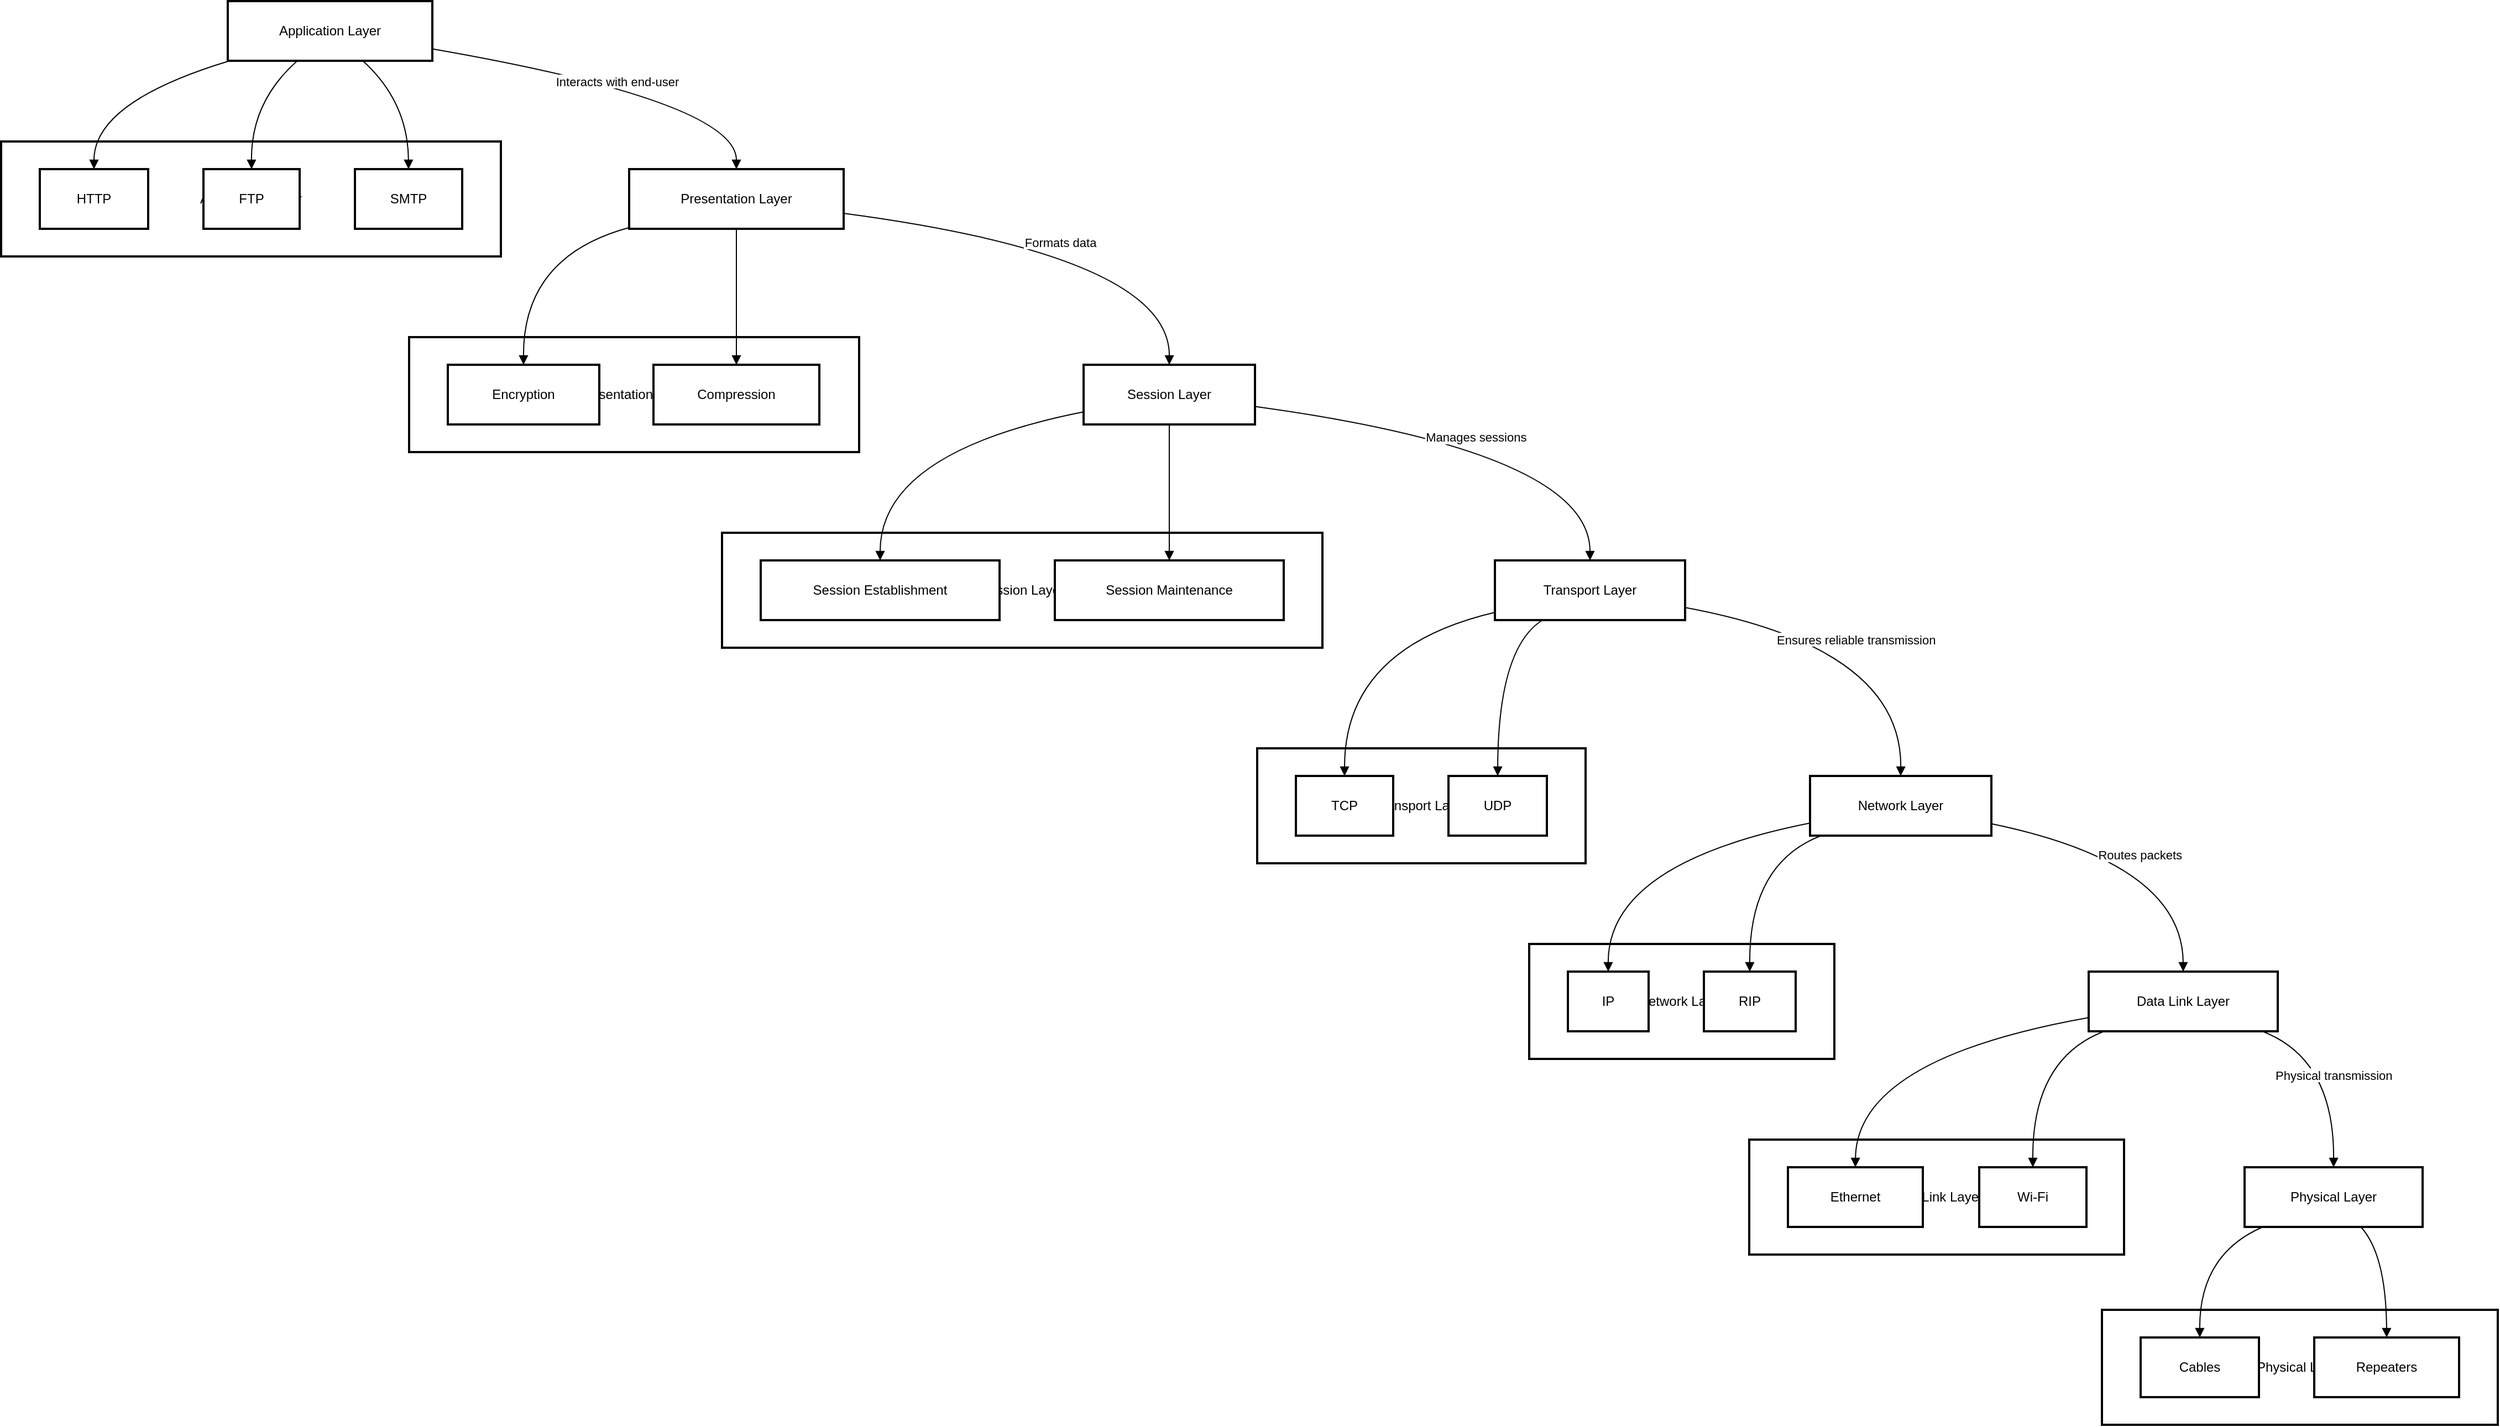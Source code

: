 <mxfile version="28.2.3">
  <diagram name="Page-1" id="ZgYYY9OHjk3PjCL5CJHH">
    <mxGraphModel>
      <root>
        <mxCell id="0" />
        <mxCell id="1" parent="0" />
        <mxCell id="2" value="Physical Layer" style="whiteSpace=wrap;strokeWidth=2;" vertex="1" parent="1">
          <mxGeometry x="1908" y="1192" width="358" height="104" as="geometry" />
        </mxCell>
        <mxCell id="3" value="Data Link Layer" style="whiteSpace=wrap;strokeWidth=2;" vertex="1" parent="1">
          <mxGeometry x="1589" y="1038" width="339" height="104" as="geometry" />
        </mxCell>
        <mxCell id="4" value="Network Layer" style="whiteSpace=wrap;strokeWidth=2;" vertex="1" parent="1">
          <mxGeometry x="1390" y="861" width="276" height="104" as="geometry" />
        </mxCell>
        <mxCell id="5" value="Transport Layer" style="whiteSpace=wrap;strokeWidth=2;" vertex="1" parent="1">
          <mxGeometry x="1144" y="684" width="297" height="104" as="geometry" />
        </mxCell>
        <mxCell id="6" value="Session Layer" style="whiteSpace=wrap;strokeWidth=2;" vertex="1" parent="1">
          <mxGeometry x="660" y="489" width="543" height="104" as="geometry" />
        </mxCell>
        <mxCell id="7" value="Presentation Layer" style="whiteSpace=wrap;strokeWidth=2;" vertex="1" parent="1">
          <mxGeometry x="377" y="312" width="407" height="104" as="geometry" />
        </mxCell>
        <mxCell id="8" value="Application Layer" style="whiteSpace=wrap;strokeWidth=2;" vertex="1" parent="1">
          <mxGeometry x="8" y="135" width="452" height="104" as="geometry" />
        </mxCell>
        <mxCell id="9" value="Application Layer" style="whiteSpace=wrap;strokeWidth=2;" vertex="1" parent="1">
          <mxGeometry x="213" y="8" width="185" height="54" as="geometry" />
        </mxCell>
        <mxCell id="10" value="Presentation Layer" style="whiteSpace=wrap;strokeWidth=2;" vertex="1" parent="1">
          <mxGeometry x="576" y="160" width="194" height="54" as="geometry" />
        </mxCell>
        <mxCell id="11" value="Session Layer" style="whiteSpace=wrap;strokeWidth=2;" vertex="1" parent="1">
          <mxGeometry x="987" y="337" width="155" height="54" as="geometry" />
        </mxCell>
        <mxCell id="12" value="Transport Layer" style="whiteSpace=wrap;strokeWidth=2;" vertex="1" parent="1">
          <mxGeometry x="1359" y="514" width="172" height="54" as="geometry" />
        </mxCell>
        <mxCell id="13" value="Network Layer" style="whiteSpace=wrap;strokeWidth=2;" vertex="1" parent="1">
          <mxGeometry x="1644" y="709" width="164" height="54" as="geometry" />
        </mxCell>
        <mxCell id="14" value="Data Link Layer" style="whiteSpace=wrap;strokeWidth=2;" vertex="1" parent="1">
          <mxGeometry x="1896" y="886" width="171" height="54" as="geometry" />
        </mxCell>
        <mxCell id="15" value="Physical Layer" style="whiteSpace=wrap;strokeWidth=2;" vertex="1" parent="1">
          <mxGeometry x="2037" y="1063" width="161" height="54" as="geometry" />
        </mxCell>
        <mxCell id="16" value="HTTP" style="whiteSpace=wrap;strokeWidth=2;" vertex="1" parent="1">
          <mxGeometry x="43" y="160" width="98" height="54" as="geometry" />
        </mxCell>
        <mxCell id="17" value="FTP" style="whiteSpace=wrap;strokeWidth=2;" vertex="1" parent="1">
          <mxGeometry x="191" y="160" width="87" height="54" as="geometry" />
        </mxCell>
        <mxCell id="18" value="SMTP" style="whiteSpace=wrap;strokeWidth=2;" vertex="1" parent="1">
          <mxGeometry x="328" y="160" width="97" height="54" as="geometry" />
        </mxCell>
        <mxCell id="19" value="Encryption" style="whiteSpace=wrap;strokeWidth=2;" vertex="1" parent="1">
          <mxGeometry x="412" y="337" width="137" height="54" as="geometry" />
        </mxCell>
        <mxCell id="20" value="Compression" style="whiteSpace=wrap;strokeWidth=2;" vertex="1" parent="1">
          <mxGeometry x="598" y="337" width="150" height="54" as="geometry" />
        </mxCell>
        <mxCell id="21" value="Session Establishment" style="whiteSpace=wrap;strokeWidth=2;" vertex="1" parent="1">
          <mxGeometry x="695" y="514" width="216" height="54" as="geometry" />
        </mxCell>
        <mxCell id="22" value="Session Maintenance" style="whiteSpace=wrap;strokeWidth=2;" vertex="1" parent="1">
          <mxGeometry x="961" y="514" width="207" height="54" as="geometry" />
        </mxCell>
        <mxCell id="23" value="TCP" style="whiteSpace=wrap;strokeWidth=2;" vertex="1" parent="1">
          <mxGeometry x="1179" y="709" width="88" height="54" as="geometry" />
        </mxCell>
        <mxCell id="24" value="UDP" style="whiteSpace=wrap;strokeWidth=2;" vertex="1" parent="1">
          <mxGeometry x="1317" y="709" width="89" height="54" as="geometry" />
        </mxCell>
        <mxCell id="25" value="IP" style="whiteSpace=wrap;strokeWidth=2;" vertex="1" parent="1">
          <mxGeometry x="1425" y="886" width="73" height="54" as="geometry" />
        </mxCell>
        <mxCell id="26" value="RIP" style="whiteSpace=wrap;strokeWidth=2;" vertex="1" parent="1">
          <mxGeometry x="1548" y="886" width="83" height="54" as="geometry" />
        </mxCell>
        <mxCell id="27" value="Ethernet" style="whiteSpace=wrap;strokeWidth=2;" vertex="1" parent="1">
          <mxGeometry x="1624" y="1063" width="122" height="54" as="geometry" />
        </mxCell>
        <mxCell id="28" value="Wi-Fi" style="whiteSpace=wrap;strokeWidth=2;" vertex="1" parent="1">
          <mxGeometry x="1797" y="1063" width="97" height="54" as="geometry" />
        </mxCell>
        <mxCell id="29" value="Cables" style="whiteSpace=wrap;strokeWidth=2;" vertex="1" parent="1">
          <mxGeometry x="1943" y="1217" width="107" height="54" as="geometry" />
        </mxCell>
        <mxCell id="30" value="Repeaters" style="whiteSpace=wrap;strokeWidth=2;" vertex="1" parent="1">
          <mxGeometry x="2100" y="1217" width="131" height="54" as="geometry" />
        </mxCell>
        <mxCell id="31" value="Interacts with end-user" style="curved=1;startArrow=none;endArrow=block;exitX=1;exitY=0.8;entryX=0.5;entryY=0;" edge="1" parent="1" source="9" target="10">
          <mxGeometry relative="1" as="geometry">
            <Array as="points">
              <mxPoint x="673" y="99" />
            </Array>
          </mxGeometry>
        </mxCell>
        <mxCell id="32" value="Formats data" style="curved=1;startArrow=none;endArrow=block;exitX=1;exitY=0.74;entryX=0.5;entryY=0;" edge="1" parent="1" source="10" target="11">
          <mxGeometry relative="1" as="geometry">
            <Array as="points">
              <mxPoint x="1065" y="239" />
            </Array>
          </mxGeometry>
        </mxCell>
        <mxCell id="33" value="Manages sessions" style="curved=1;startArrow=none;endArrow=block;exitX=1;exitY=0.7;entryX=0.5;entryY=0;" edge="1" parent="1" source="11" target="12">
          <mxGeometry relative="1" as="geometry">
            <Array as="points">
              <mxPoint x="1445" y="416" />
            </Array>
          </mxGeometry>
        </mxCell>
        <mxCell id="34" value="Ensures reliable transmission" style="curved=1;startArrow=none;endArrow=block;exitX=1;exitY=0.79;entryX=0.5;entryY=-0.01;" edge="1" parent="1" source="12" target="13">
          <mxGeometry relative="1" as="geometry">
            <Array as="points">
              <mxPoint x="1727" y="593" />
            </Array>
          </mxGeometry>
        </mxCell>
        <mxCell id="35" value="Routes packets" style="curved=1;startArrow=none;endArrow=block;exitX=1;exitY=0.8;entryX=0.5;entryY=-0.01;" edge="1" parent="1" source="13" target="14">
          <mxGeometry relative="1" as="geometry">
            <Array as="points">
              <mxPoint x="1981" y="788" />
            </Array>
          </mxGeometry>
        </mxCell>
        <mxCell id="36" value="Physical transmission" style="curved=1;startArrow=none;endArrow=block;exitX=0.91;exitY=0.99;entryX=0.5;entryY=-0.01;" edge="1" parent="1" source="14" target="15">
          <mxGeometry relative="1" as="geometry">
            <Array as="points">
              <mxPoint x="2118" y="965" />
            </Array>
          </mxGeometry>
        </mxCell>
        <mxCell id="37" value="" style="curved=1;startArrow=none;endArrow=block;exitX=0.01;exitY=1;entryX=0.5;entryY=0;" edge="1" parent="1" source="9" target="16">
          <mxGeometry relative="1" as="geometry">
            <Array as="points">
              <mxPoint x="92" y="99" />
            </Array>
          </mxGeometry>
        </mxCell>
        <mxCell id="38" value="" style="curved=1;startArrow=none;endArrow=block;exitX=0.34;exitY=1;entryX=0.5;entryY=0;" edge="1" parent="1" source="9" target="17">
          <mxGeometry relative="1" as="geometry">
            <Array as="points">
              <mxPoint x="234" y="99" />
            </Array>
          </mxGeometry>
        </mxCell>
        <mxCell id="39" value="" style="curved=1;startArrow=none;endArrow=block;exitX=0.66;exitY=1;entryX=0.5;entryY=0;" edge="1" parent="1" source="9" target="18">
          <mxGeometry relative="1" as="geometry">
            <Array as="points">
              <mxPoint x="376" y="99" />
            </Array>
          </mxGeometry>
        </mxCell>
        <mxCell id="40" value="" style="curved=1;startArrow=none;endArrow=block;exitX=0;exitY=0.98;entryX=0.5;entryY=0;" edge="1" parent="1" source="10" target="19">
          <mxGeometry relative="1" as="geometry">
            <Array as="points">
              <mxPoint x="480" y="239" />
            </Array>
          </mxGeometry>
        </mxCell>
        <mxCell id="41" value="" style="curved=1;startArrow=none;endArrow=block;exitX=0.5;exitY=1;entryX=0.5;entryY=0;" edge="1" parent="1" source="10" target="20">
          <mxGeometry relative="1" as="geometry">
            <Array as="points" />
          </mxGeometry>
        </mxCell>
        <mxCell id="42" value="" style="curved=1;startArrow=none;endArrow=block;exitX=0;exitY=0.79;entryX=0.5;entryY=0;" edge="1" parent="1" source="11" target="21">
          <mxGeometry relative="1" as="geometry">
            <Array as="points">
              <mxPoint x="803" y="416" />
            </Array>
          </mxGeometry>
        </mxCell>
        <mxCell id="43" value="" style="curved=1;startArrow=none;endArrow=block;exitX=0.5;exitY=1;entryX=0.5;entryY=0;" edge="1" parent="1" source="11" target="22">
          <mxGeometry relative="1" as="geometry">
            <Array as="points" />
          </mxGeometry>
        </mxCell>
        <mxCell id="44" value="" style="curved=1;startArrow=none;endArrow=block;exitX=0;exitY=0.87;entryX=0.5;entryY=-0.01;" edge="1" parent="1" source="12" target="23">
          <mxGeometry relative="1" as="geometry">
            <Array as="points">
              <mxPoint x="1223" y="593" />
            </Array>
          </mxGeometry>
        </mxCell>
        <mxCell id="45" value="" style="curved=1;startArrow=none;endArrow=block;exitX=0.25;exitY=1;entryX=0.5;entryY=-0.01;" edge="1" parent="1" source="12" target="24">
          <mxGeometry relative="1" as="geometry">
            <Array as="points">
              <mxPoint x="1362" y="593" />
            </Array>
          </mxGeometry>
        </mxCell>
        <mxCell id="46" value="" style="curved=1;startArrow=none;endArrow=block;exitX=0;exitY=0.79;entryX=0.5;entryY=-0.01;" edge="1" parent="1" source="13" target="25">
          <mxGeometry relative="1" as="geometry">
            <Array as="points">
              <mxPoint x="1461" y="788" />
            </Array>
          </mxGeometry>
        </mxCell>
        <mxCell id="47" value="" style="curved=1;startArrow=none;endArrow=block;exitX=0.07;exitY=0.99;entryX=0.5;entryY=-0.01;" edge="1" parent="1" source="13" target="26">
          <mxGeometry relative="1" as="geometry">
            <Array as="points">
              <mxPoint x="1589" y="788" />
            </Array>
          </mxGeometry>
        </mxCell>
        <mxCell id="48" value="" style="curved=1;startArrow=none;endArrow=block;exitX=0;exitY=0.77;entryX=0.5;entryY=-0.01;" edge="1" parent="1" source="14" target="27">
          <mxGeometry relative="1" as="geometry">
            <Array as="points">
              <mxPoint x="1686" y="965" />
            </Array>
          </mxGeometry>
        </mxCell>
        <mxCell id="49" value="" style="curved=1;startArrow=none;endArrow=block;exitX=0.09;exitY=0.99;entryX=0.5;entryY=-0.01;" edge="1" parent="1" source="14" target="28">
          <mxGeometry relative="1" as="geometry">
            <Array as="points">
              <mxPoint x="1845" y="965" />
            </Array>
          </mxGeometry>
        </mxCell>
        <mxCell id="50" value="" style="curved=1;startArrow=none;endArrow=block;exitX=0.11;exitY=0.99;entryX=0.5;entryY=-0.01;" edge="1" parent="1" source="15" target="29">
          <mxGeometry relative="1" as="geometry">
            <Array as="points">
              <mxPoint x="1996" y="1142" />
            </Array>
          </mxGeometry>
        </mxCell>
        <mxCell id="51" value="" style="curved=1;startArrow=none;endArrow=block;exitX=0.65;exitY=0.99;entryX=0.5;entryY=-0.01;" edge="1" parent="1" source="15" target="30">
          <mxGeometry relative="1" as="geometry">
            <Array as="points">
              <mxPoint x="2165" y="1142" />
            </Array>
          </mxGeometry>
        </mxCell>
      </root>
    </mxGraphModel>
  </diagram>
</mxfile>
